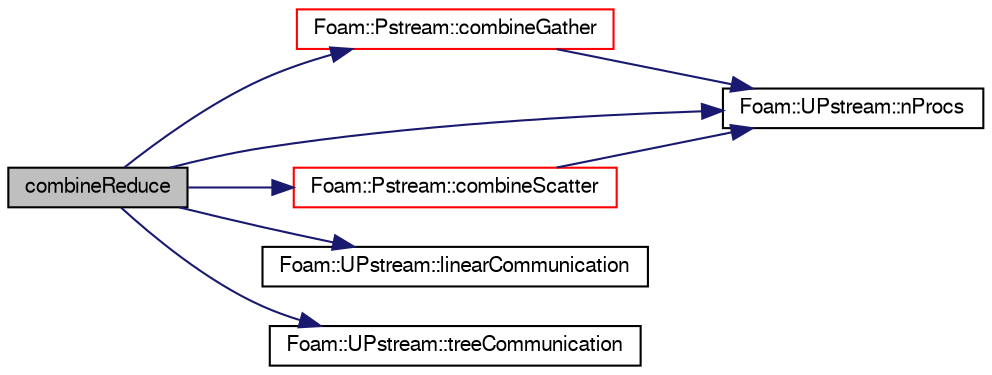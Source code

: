 digraph "combineReduce"
{
  bgcolor="transparent";
  edge [fontname="FreeSans",fontsize="10",labelfontname="FreeSans",labelfontsize="10"];
  node [fontname="FreeSans",fontsize="10",shape=record];
  rankdir="LR";
  Node1 [label="combineReduce",height=0.2,width=0.4,color="black", fillcolor="grey75", style="filled" fontcolor="black"];
  Node1 -> Node2 [color="midnightblue",fontsize="10",style="solid",fontname="FreeSans"];
  Node2 [label="Foam::Pstream::combineGather",height=0.2,width=0.4,color="red",URL="$a01959.html#aedeba5b3a63f833796d48d904dc39b63"];
  Node2 -> Node3 [color="midnightblue",fontsize="10",style="solid",fontname="FreeSans"];
  Node3 [label="Foam::UPstream::nProcs",height=0.2,width=0.4,color="black",URL="$a02690.html#aada0e04d8127eda8ee95be0772754a4f",tooltip="Number of processes in parallel run. "];
  Node1 -> Node4 [color="midnightblue",fontsize="10",style="solid",fontname="FreeSans"];
  Node4 [label="Foam::Pstream::combineScatter",height=0.2,width=0.4,color="red",URL="$a01959.html#a2eea2c110e936c30c8f66b7326c69be5",tooltip="Scatter data. Reverse of combineGather. "];
  Node4 -> Node3 [color="midnightblue",fontsize="10",style="solid",fontname="FreeSans"];
  Node1 -> Node5 [color="midnightblue",fontsize="10",style="solid",fontname="FreeSans"];
  Node5 [label="Foam::UPstream::linearCommunication",height=0.2,width=0.4,color="black",URL="$a02690.html#af7ec282f2581c26d06e2375a17174591",tooltip="Communication schedule for linear all-to-master (proc 0) "];
  Node1 -> Node3 [color="midnightblue",fontsize="10",style="solid",fontname="FreeSans"];
  Node1 -> Node6 [color="midnightblue",fontsize="10",style="solid",fontname="FreeSans"];
  Node6 [label="Foam::UPstream::treeCommunication",height=0.2,width=0.4,color="black",URL="$a02690.html#afaa38d3b4ac099268cc3081da637d147",tooltip="Communication schedule for tree all-to-master (proc 0) "];
}

